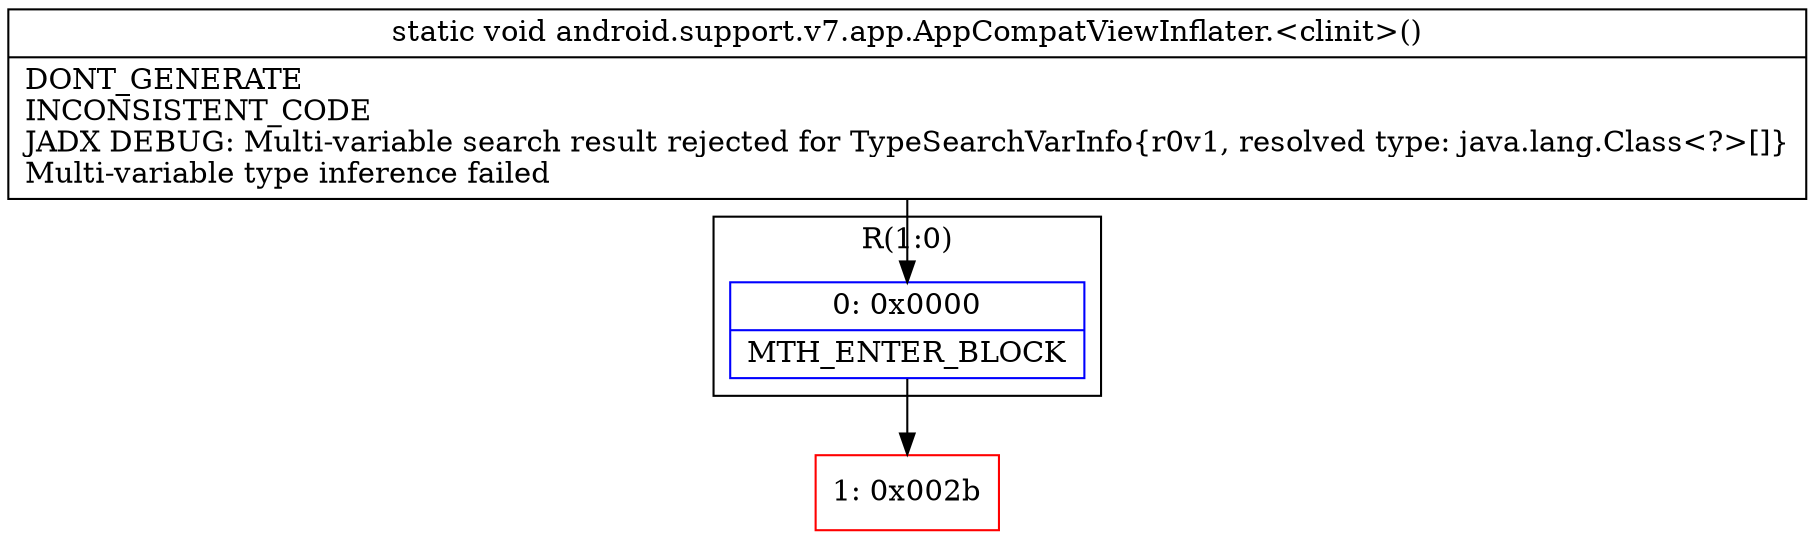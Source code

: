 digraph "CFG forandroid.support.v7.app.AppCompatViewInflater.\<clinit\>()V" {
subgraph cluster_Region_314900791 {
label = "R(1:0)";
node [shape=record,color=blue];
Node_0 [shape=record,label="{0\:\ 0x0000|MTH_ENTER_BLOCK\l}"];
}
Node_1 [shape=record,color=red,label="{1\:\ 0x002b}"];
MethodNode[shape=record,label="{static void android.support.v7.app.AppCompatViewInflater.\<clinit\>()  | DONT_GENERATE\lINCONSISTENT_CODE\lJADX DEBUG: Multi\-variable search result rejected for TypeSearchVarInfo\{r0v1, resolved type: java.lang.Class\<?\>[]\}\lMulti\-variable type inference failed\l}"];
MethodNode -> Node_0;
Node_0 -> Node_1;
}

